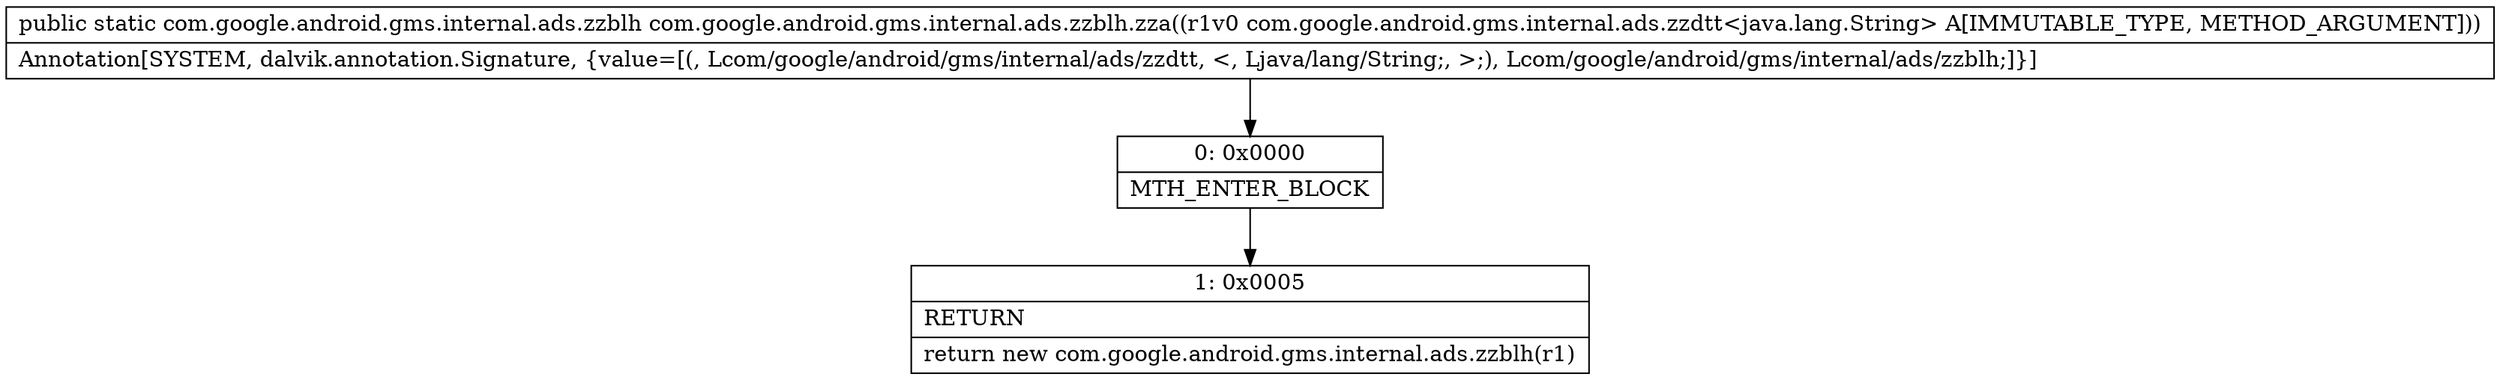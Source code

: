 digraph "CFG forcom.google.android.gms.internal.ads.zzblh.zza(Lcom\/google\/android\/gms\/internal\/ads\/zzdtt;)Lcom\/google\/android\/gms\/internal\/ads\/zzblh;" {
Node_0 [shape=record,label="{0\:\ 0x0000|MTH_ENTER_BLOCK\l}"];
Node_1 [shape=record,label="{1\:\ 0x0005|RETURN\l|return new com.google.android.gms.internal.ads.zzblh(r1)\l}"];
MethodNode[shape=record,label="{public static com.google.android.gms.internal.ads.zzblh com.google.android.gms.internal.ads.zzblh.zza((r1v0 com.google.android.gms.internal.ads.zzdtt\<java.lang.String\> A[IMMUTABLE_TYPE, METHOD_ARGUMENT]))  | Annotation[SYSTEM, dalvik.annotation.Signature, \{value=[(, Lcom\/google\/android\/gms\/internal\/ads\/zzdtt, \<, Ljava\/lang\/String;, \>;), Lcom\/google\/android\/gms\/internal\/ads\/zzblh;]\}]\l}"];
MethodNode -> Node_0;
Node_0 -> Node_1;
}

